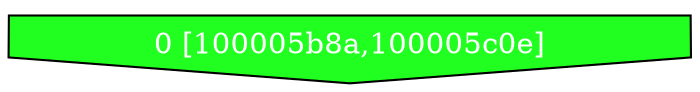 diGraph tar{
	tar_0  [style=filled fillcolor="#20FF20" fontcolor="#ffffff" shape=invhouse label="0 [100005b8a,100005c0e]"]


}